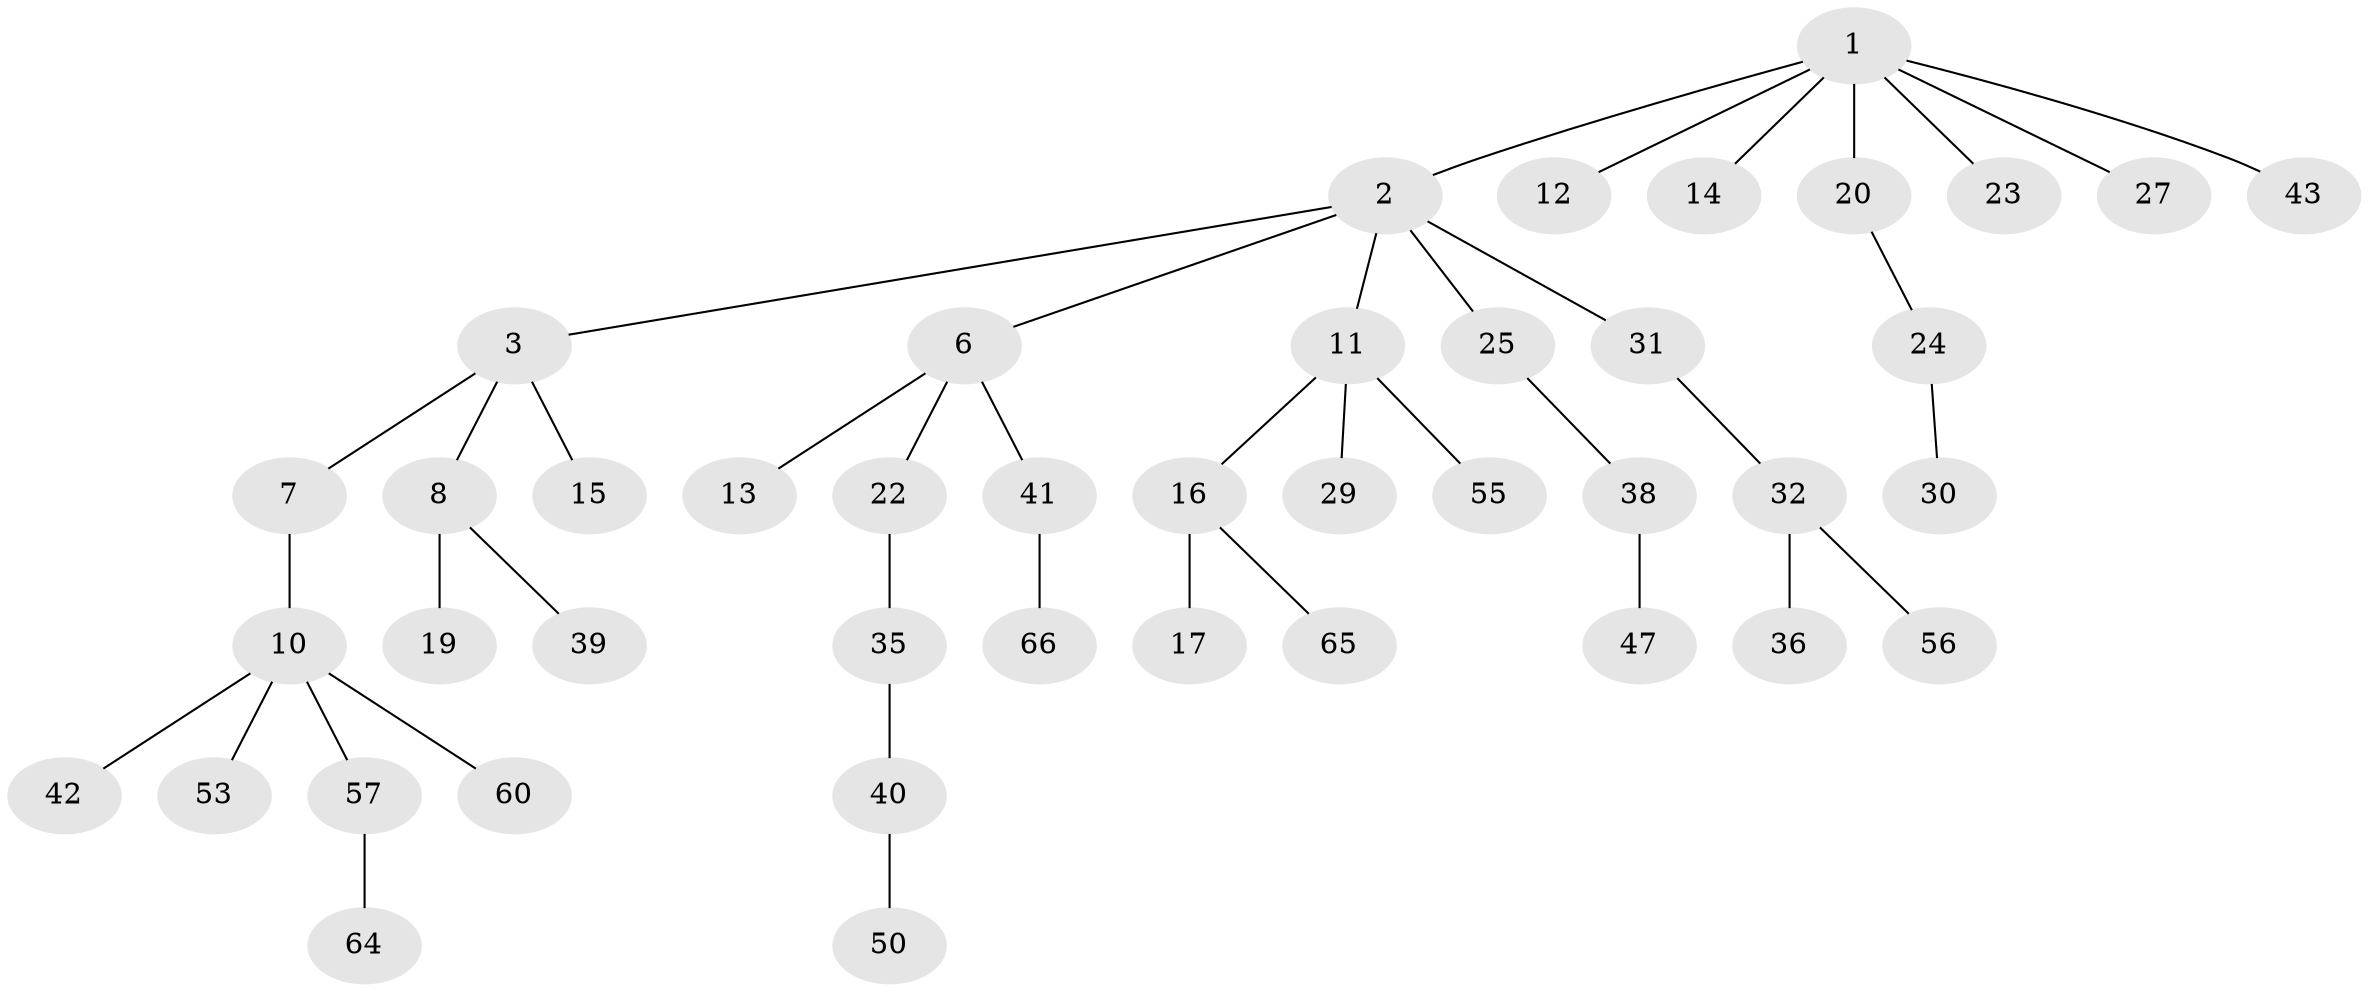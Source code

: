 // Generated by graph-tools (version 1.1) at 2025/24/03/03/25 07:24:06]
// undirected, 43 vertices, 42 edges
graph export_dot {
graph [start="1"]
  node [color=gray90,style=filled];
  1 [super="+4"];
  2 [super="+5"];
  3 [super="+28"];
  6 [super="+51"];
  7 [super="+9"];
  8 [super="+34"];
  10 [super="+18"];
  11 [super="+33"];
  12 [super="+26"];
  13 [super="+54"];
  14;
  15 [super="+21"];
  16 [super="+49"];
  17;
  19;
  20 [super="+67"];
  22;
  23 [super="+52"];
  24;
  25 [super="+45"];
  27;
  29 [super="+37"];
  30;
  31;
  32 [super="+48"];
  35 [super="+58"];
  36;
  38 [super="+44"];
  39;
  40;
  41 [super="+46"];
  42 [super="+61"];
  43;
  47;
  50 [super="+59"];
  53;
  55;
  56;
  57 [super="+62"];
  60 [super="+63"];
  64;
  65;
  66;
  1 -- 2;
  1 -- 14;
  1 -- 20;
  1 -- 23;
  1 -- 27;
  1 -- 43;
  1 -- 12;
  2 -- 3;
  2 -- 6;
  2 -- 25;
  2 -- 11;
  2 -- 31;
  3 -- 7;
  3 -- 8;
  3 -- 15;
  6 -- 13;
  6 -- 22;
  6 -- 41;
  7 -- 10;
  8 -- 19;
  8 -- 39;
  10 -- 42;
  10 -- 57;
  10 -- 60;
  10 -- 53;
  11 -- 16;
  11 -- 29;
  11 -- 55;
  16 -- 17;
  16 -- 65;
  20 -- 24;
  22 -- 35;
  24 -- 30;
  25 -- 38;
  31 -- 32;
  32 -- 36;
  32 -- 56;
  35 -- 40;
  38 -- 47;
  40 -- 50;
  41 -- 66;
  57 -- 64;
}
